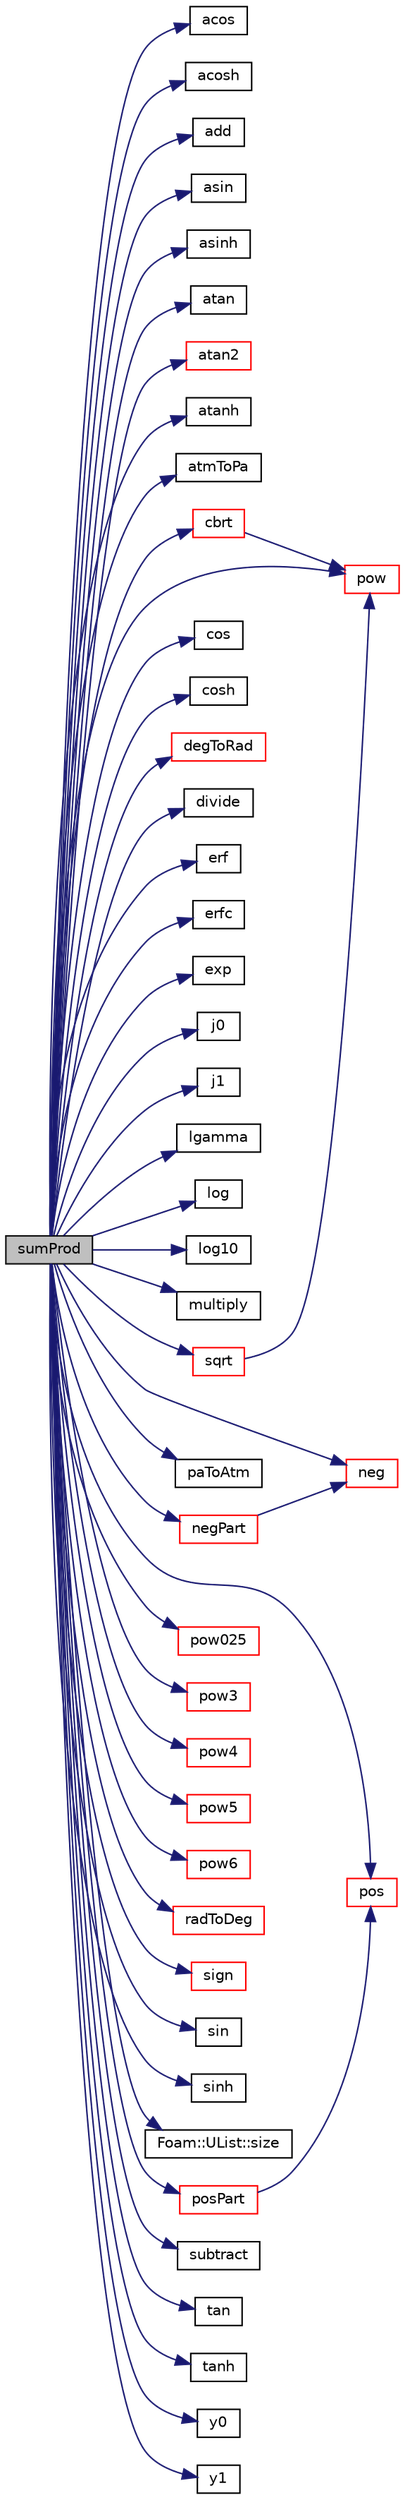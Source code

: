 digraph "sumProd"
{
  bgcolor="transparent";
  edge [fontname="Helvetica",fontsize="10",labelfontname="Helvetica",labelfontsize="10"];
  node [fontname="Helvetica",fontsize="10",shape=record];
  rankdir="LR";
  Node1 [label="sumProd",height=0.2,width=0.4,color="black", fillcolor="grey75", style="filled", fontcolor="black"];
  Node1 -> Node2 [color="midnightblue",fontsize="10",style="solid",fontname="Helvetica"];
  Node2 [label="acos",height=0.2,width=0.4,color="black",URL="$a10974.html#af1788b4e662ef398105742fd8bc861fc"];
  Node1 -> Node3 [color="midnightblue",fontsize="10",style="solid",fontname="Helvetica"];
  Node3 [label="acosh",height=0.2,width=0.4,color="black",URL="$a10974.html#a7ee7684456285ef2d4ad2bfc1acc70eb"];
  Node1 -> Node4 [color="midnightblue",fontsize="10",style="solid",fontname="Helvetica"];
  Node4 [label="add",height=0.2,width=0.4,color="black",URL="$a10974.html#a8d90b63d17d5d750735638b24d06454c"];
  Node1 -> Node5 [color="midnightblue",fontsize="10",style="solid",fontname="Helvetica"];
  Node5 [label="asin",height=0.2,width=0.4,color="black",URL="$a10974.html#a0f833aaca51130190a5001a7e5392f8a"];
  Node1 -> Node6 [color="midnightblue",fontsize="10",style="solid",fontname="Helvetica"];
  Node6 [label="asinh",height=0.2,width=0.4,color="black",URL="$a10974.html#afc919e4571e2718bd0928d9fe9fe05d9"];
  Node1 -> Node7 [color="midnightblue",fontsize="10",style="solid",fontname="Helvetica"];
  Node7 [label="atan",height=0.2,width=0.4,color="black",URL="$a10974.html#ad6eae891a1f3036557375a5820d2aedd"];
  Node1 -> Node8 [color="midnightblue",fontsize="10",style="solid",fontname="Helvetica"];
  Node8 [label="atan2",height=0.2,width=0.4,color="red",URL="$a10974.html#a7c3244436f5bb68e49184c00b86ccc8d"];
  Node1 -> Node9 [color="midnightblue",fontsize="10",style="solid",fontname="Helvetica"];
  Node9 [label="atanh",height=0.2,width=0.4,color="black",URL="$a10974.html#ab0b04d3c17f60b6d0e1b94965732788a"];
  Node1 -> Node10 [color="midnightblue",fontsize="10",style="solid",fontname="Helvetica"];
  Node10 [label="atmToPa",height=0.2,width=0.4,color="black",URL="$a10974.html#ab84de09a385239bcbdf4037a0af96efe",tooltip="Conversion from atm to Pa. "];
  Node1 -> Node11 [color="midnightblue",fontsize="10",style="solid",fontname="Helvetica"];
  Node11 [label="cbrt",height=0.2,width=0.4,color="red",URL="$a10974.html#aca0b7feea326c0e1e9e04078a319d019"];
  Node11 -> Node12 [color="midnightblue",fontsize="10",style="solid",fontname="Helvetica"];
  Node12 [label="pow",height=0.2,width=0.4,color="red",URL="$a10974.html#a7500c8e9d27a442adc75e287de074c7c"];
  Node1 -> Node13 [color="midnightblue",fontsize="10",style="solid",fontname="Helvetica"];
  Node13 [label="cos",height=0.2,width=0.4,color="black",URL="$a10974.html#aebb41a148f7cf44b63e12f69e487e49f"];
  Node1 -> Node14 [color="midnightblue",fontsize="10",style="solid",fontname="Helvetica"];
  Node14 [label="cosh",height=0.2,width=0.4,color="black",URL="$a10974.html#a3932d96c91c4cd6e04cf952338e7b5db"];
  Node1 -> Node15 [color="midnightblue",fontsize="10",style="solid",fontname="Helvetica"];
  Node15 [label="degToRad",height=0.2,width=0.4,color="red",URL="$a10974.html#af706f965be4d1457b0f1e7fade1c0118",tooltip="Conversion from degrees to radians. "];
  Node1 -> Node16 [color="midnightblue",fontsize="10",style="solid",fontname="Helvetica"];
  Node16 [label="divide",height=0.2,width=0.4,color="black",URL="$a10974.html#a74ffc83cf5b72fd4952167784f603ffe"];
  Node1 -> Node17 [color="midnightblue",fontsize="10",style="solid",fontname="Helvetica"];
  Node17 [label="erf",height=0.2,width=0.4,color="black",URL="$a10974.html#a4ca8212bed8b44f128676f95c4d62bf3"];
  Node1 -> Node18 [color="midnightblue",fontsize="10",style="solid",fontname="Helvetica"];
  Node18 [label="erfc",height=0.2,width=0.4,color="black",URL="$a10974.html#a0bf32f01fb2ed3b691fdcd0bd8b182df"];
  Node1 -> Node19 [color="midnightblue",fontsize="10",style="solid",fontname="Helvetica"];
  Node19 [label="exp",height=0.2,width=0.4,color="black",URL="$a10974.html#a12bca6c677fcf0977532179c3cb9bb89"];
  Node1 -> Node20 [color="midnightblue",fontsize="10",style="solid",fontname="Helvetica"];
  Node20 [label="j0",height=0.2,width=0.4,color="black",URL="$a10974.html#af49d6e159102d039821a05477b87e44e"];
  Node1 -> Node21 [color="midnightblue",fontsize="10",style="solid",fontname="Helvetica"];
  Node21 [label="j1",height=0.2,width=0.4,color="black",URL="$a10974.html#a2c78c31adb3b8f2a95560d188aecdbec"];
  Node1 -> Node22 [color="midnightblue",fontsize="10",style="solid",fontname="Helvetica"];
  Node22 [label="lgamma",height=0.2,width=0.4,color="black",URL="$a10974.html#a26ec6e5e1885acc36bdb70464a4d694e"];
  Node1 -> Node23 [color="midnightblue",fontsize="10",style="solid",fontname="Helvetica"];
  Node23 [label="log",height=0.2,width=0.4,color="black",URL="$a10974.html#a6e89590da9859ad497977e08f110d4b5"];
  Node1 -> Node24 [color="midnightblue",fontsize="10",style="solid",fontname="Helvetica"];
  Node24 [label="log10",height=0.2,width=0.4,color="black",URL="$a10974.html#a58a2d0da0179f2ae967ab96f82818a3b"];
  Node1 -> Node25 [color="midnightblue",fontsize="10",style="solid",fontname="Helvetica"];
  Node25 [label="multiply",height=0.2,width=0.4,color="black",URL="$a10974.html#ae81fb61e7069664388dff10a96a30486"];
  Node1 -> Node26 [color="midnightblue",fontsize="10",style="solid",fontname="Helvetica"];
  Node26 [label="neg",height=0.2,width=0.4,color="red",URL="$a10974.html#aad5b44612e484eb87fcea79a3d19ee04"];
  Node1 -> Node27 [color="midnightblue",fontsize="10",style="solid",fontname="Helvetica"];
  Node27 [label="negPart",height=0.2,width=0.4,color="red",URL="$a10974.html#a7eb48153d967d618826a27dd19d4a0de"];
  Node27 -> Node26 [color="midnightblue",fontsize="10",style="solid",fontname="Helvetica"];
  Node1 -> Node28 [color="midnightblue",fontsize="10",style="solid",fontname="Helvetica"];
  Node28 [label="paToAtm",height=0.2,width=0.4,color="black",URL="$a10974.html#adb5b2fcc5bcdaf68bd5fff0c89855710",tooltip="Conversion from atm to Pa. "];
  Node1 -> Node29 [color="midnightblue",fontsize="10",style="solid",fontname="Helvetica"];
  Node29 [label="pos",height=0.2,width=0.4,color="red",URL="$a10974.html#a09a190b59f3d01b258bca0fa964a6212"];
  Node1 -> Node30 [color="midnightblue",fontsize="10",style="solid",fontname="Helvetica"];
  Node30 [label="posPart",height=0.2,width=0.4,color="red",URL="$a10974.html#aec8f030747cb95b213dcfbfc30a43abb"];
  Node30 -> Node29 [color="midnightblue",fontsize="10",style="solid",fontname="Helvetica"];
  Node1 -> Node12 [color="midnightblue",fontsize="10",style="solid",fontname="Helvetica"];
  Node1 -> Node31 [color="midnightblue",fontsize="10",style="solid",fontname="Helvetica"];
  Node31 [label="pow025",height=0.2,width=0.4,color="red",URL="$a10974.html#af8d7dc24dfce32ee37c1210e616966e1"];
  Node1 -> Node32 [color="midnightblue",fontsize="10",style="solid",fontname="Helvetica"];
  Node32 [label="pow3",height=0.2,width=0.4,color="red",URL="$a10974.html#a2e8f5d970ee4fb466536c3c46bae91fe"];
  Node1 -> Node33 [color="midnightblue",fontsize="10",style="solid",fontname="Helvetica"];
  Node33 [label="pow4",height=0.2,width=0.4,color="red",URL="$a10974.html#aa0ae321d4861170e35fbb938636a4f40"];
  Node1 -> Node34 [color="midnightblue",fontsize="10",style="solid",fontname="Helvetica"];
  Node34 [label="pow5",height=0.2,width=0.4,color="red",URL="$a10974.html#a0b7dcaa096eb70c9f06d6301a7948bfb"];
  Node1 -> Node35 [color="midnightblue",fontsize="10",style="solid",fontname="Helvetica"];
  Node35 [label="pow6",height=0.2,width=0.4,color="red",URL="$a10974.html#a04b4396e0871b6db3334ced48a96b80f"];
  Node1 -> Node36 [color="midnightblue",fontsize="10",style="solid",fontname="Helvetica"];
  Node36 [label="radToDeg",height=0.2,width=0.4,color="red",URL="$a10974.html#a43e249466ea923a1a1243c5f91fbd2d7",tooltip="Conversion from radians to degrees. "];
  Node1 -> Node37 [color="midnightblue",fontsize="10",style="solid",fontname="Helvetica"];
  Node37 [label="sign",height=0.2,width=0.4,color="red",URL="$a10974.html#a221fd301d6c49c5bd4a6c0f5ccb893b2"];
  Node1 -> Node38 [color="midnightblue",fontsize="10",style="solid",fontname="Helvetica"];
  Node38 [label="sin",height=0.2,width=0.4,color="black",URL="$a10974.html#a4517d680df5510934705011b30dcefa6"];
  Node1 -> Node39 [color="midnightblue",fontsize="10",style="solid",fontname="Helvetica"];
  Node39 [label="sinh",height=0.2,width=0.4,color="black",URL="$a10974.html#a529b9d349b19d5d174fb59f2596f8c43"];
  Node1 -> Node40 [color="midnightblue",fontsize="10",style="solid",fontname="Helvetica"];
  Node40 [label="Foam::UList::size",height=0.2,width=0.4,color="black",URL="$a02831.html#a723361dc2020160f5492e8fe2d09fa44",tooltip="Return the number of elements in the UList. "];
  Node1 -> Node41 [color="midnightblue",fontsize="10",style="solid",fontname="Helvetica"];
  Node41 [label="sqrt",height=0.2,width=0.4,color="red",URL="$a10974.html#a8616bd62eebf2342a80222fecb1bda71"];
  Node41 -> Node12 [color="midnightblue",fontsize="10",style="solid",fontname="Helvetica"];
  Node1 -> Node42 [color="midnightblue",fontsize="10",style="solid",fontname="Helvetica"];
  Node42 [label="subtract",height=0.2,width=0.4,color="black",URL="$a10974.html#a3e667d426d1fee1413ad49d3d63fd2c2"];
  Node1 -> Node43 [color="midnightblue",fontsize="10",style="solid",fontname="Helvetica"];
  Node43 [label="tan",height=0.2,width=0.4,color="black",URL="$a10974.html#a18940c864aa0256e0d61061dbfe23243"];
  Node1 -> Node44 [color="midnightblue",fontsize="10",style="solid",fontname="Helvetica"];
  Node44 [label="tanh",height=0.2,width=0.4,color="black",URL="$a10974.html#a495b8b73fde3fbf83457f43628cc4087"];
  Node1 -> Node45 [color="midnightblue",fontsize="10",style="solid",fontname="Helvetica"];
  Node45 [label="y0",height=0.2,width=0.4,color="black",URL="$a10974.html#a30cc5927b23ad62902bfeab8cc64ef1b"];
  Node1 -> Node46 [color="midnightblue",fontsize="10",style="solid",fontname="Helvetica"];
  Node46 [label="y1",height=0.2,width=0.4,color="black",URL="$a10974.html#a7e98eb36b7cdbd7648def4d7b3fbe0a7"];
}
